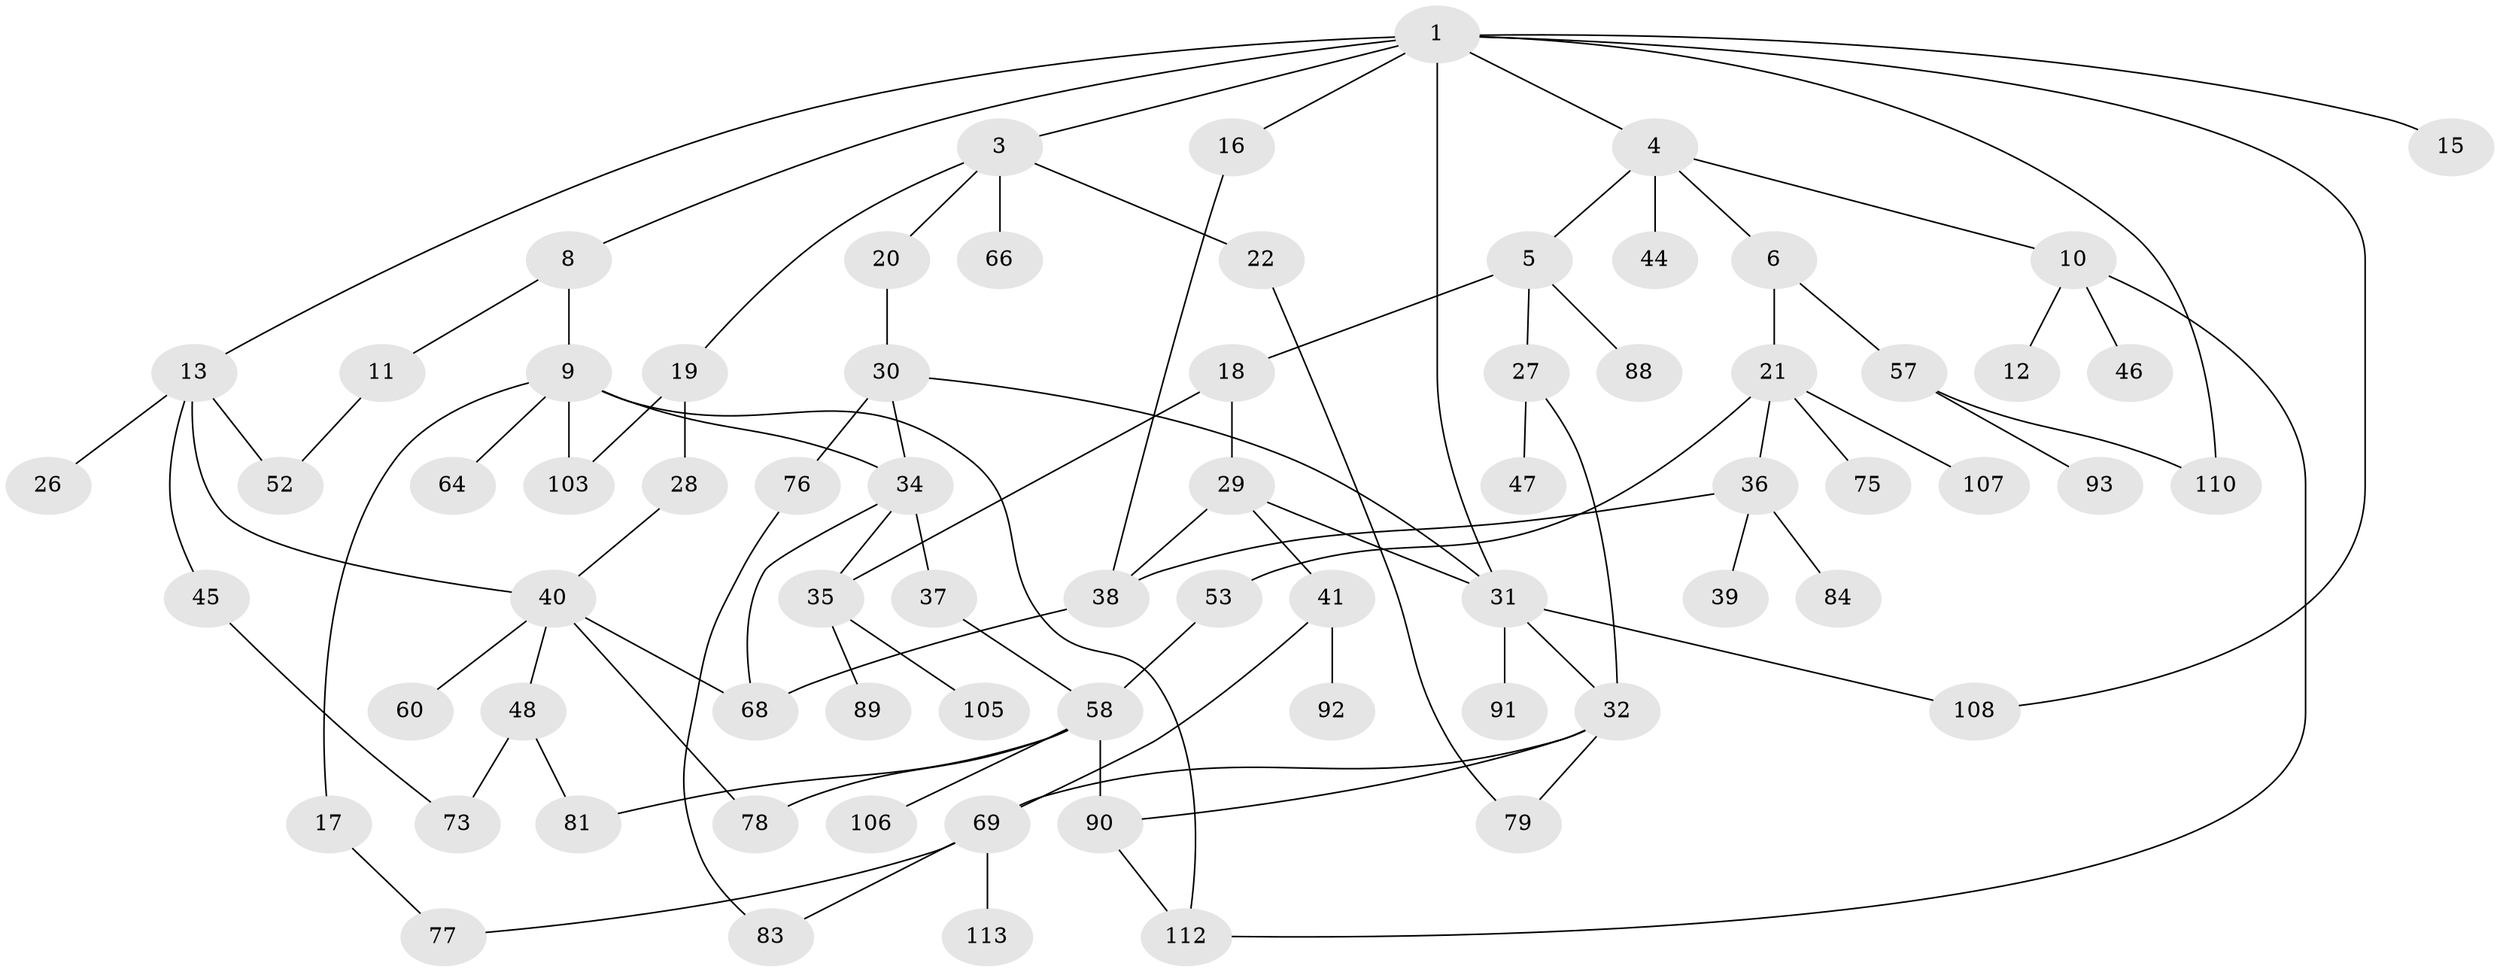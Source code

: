 // Generated by graph-tools (version 1.1) at 2025/23/03/03/25 07:23:31]
// undirected, 71 vertices, 95 edges
graph export_dot {
graph [start="1"]
  node [color=gray90,style=filled];
  1 [super="+2"];
  3 [super="+14"];
  4;
  5 [super="+7"];
  6;
  8;
  9 [super="+25"];
  10 [super="+59"];
  11 [super="+56"];
  12 [super="+24"];
  13 [super="+23"];
  15 [super="+54"];
  16 [super="+43"];
  17 [super="+67"];
  18;
  19 [super="+55"];
  20 [super="+74"];
  21 [super="+50"];
  22 [super="+82"];
  26 [super="+102"];
  27 [super="+97"];
  28 [super="+80"];
  29 [super="+33"];
  30 [super="+104"];
  31 [super="+62"];
  32 [super="+61"];
  34 [super="+72"];
  35 [super="+71"];
  36 [super="+94"];
  37 [super="+86"];
  38 [super="+65"];
  39;
  40 [super="+42"];
  41 [super="+95"];
  44 [super="+70"];
  45 [super="+49"];
  46;
  47 [super="+111"];
  48 [super="+51"];
  52;
  53 [super="+98"];
  57 [super="+101"];
  58 [super="+63"];
  60;
  64;
  66;
  68 [super="+99"];
  69 [super="+85"];
  73;
  75;
  76;
  77;
  78;
  79 [super="+109"];
  81 [super="+96"];
  83;
  84 [super="+87"];
  88;
  89;
  90 [super="+100"];
  91;
  92;
  93;
  103;
  105;
  106;
  107;
  108;
  110;
  112;
  113;
  1 -- 3;
  1 -- 8;
  1 -- 15;
  1 -- 16;
  1 -- 110;
  1 -- 108;
  1 -- 4;
  1 -- 13;
  1 -- 31;
  3 -- 19;
  3 -- 22;
  3 -- 66;
  3 -- 20;
  4 -- 5;
  4 -- 6;
  4 -- 10;
  4 -- 44;
  5 -- 18;
  5 -- 88;
  5 -- 27;
  6 -- 21;
  6 -- 57;
  8 -- 9;
  8 -- 11;
  9 -- 17;
  9 -- 34;
  9 -- 103;
  9 -- 64;
  9 -- 112;
  10 -- 12;
  10 -- 46;
  10 -- 112;
  11 -- 52;
  13 -- 40;
  13 -- 45;
  13 -- 26;
  13 -- 52;
  16 -- 38;
  17 -- 77;
  18 -- 29;
  18 -- 35;
  19 -- 28;
  19 -- 103;
  20 -- 30;
  21 -- 36;
  21 -- 75;
  21 -- 107;
  21 -- 53;
  22 -- 79;
  27 -- 47;
  27 -- 32;
  28 -- 40;
  29 -- 31;
  29 -- 38;
  29 -- 41;
  30 -- 76 [weight=2];
  30 -- 34;
  30 -- 31;
  31 -- 32;
  31 -- 91;
  31 -- 108;
  32 -- 69;
  32 -- 90;
  32 -- 79;
  34 -- 35;
  34 -- 37;
  34 -- 68;
  35 -- 89;
  35 -- 105;
  36 -- 39;
  36 -- 84;
  36 -- 38;
  37 -- 58;
  38 -- 68;
  40 -- 48;
  40 -- 78;
  40 -- 60;
  40 -- 68;
  41 -- 69;
  41 -- 92;
  45 -- 73;
  48 -- 81;
  48 -- 73;
  53 -- 58;
  57 -- 93;
  57 -- 110;
  58 -- 78;
  58 -- 90;
  58 -- 81;
  58 -- 106;
  69 -- 77;
  69 -- 83;
  69 -- 113;
  76 -- 83;
  90 -- 112;
}
